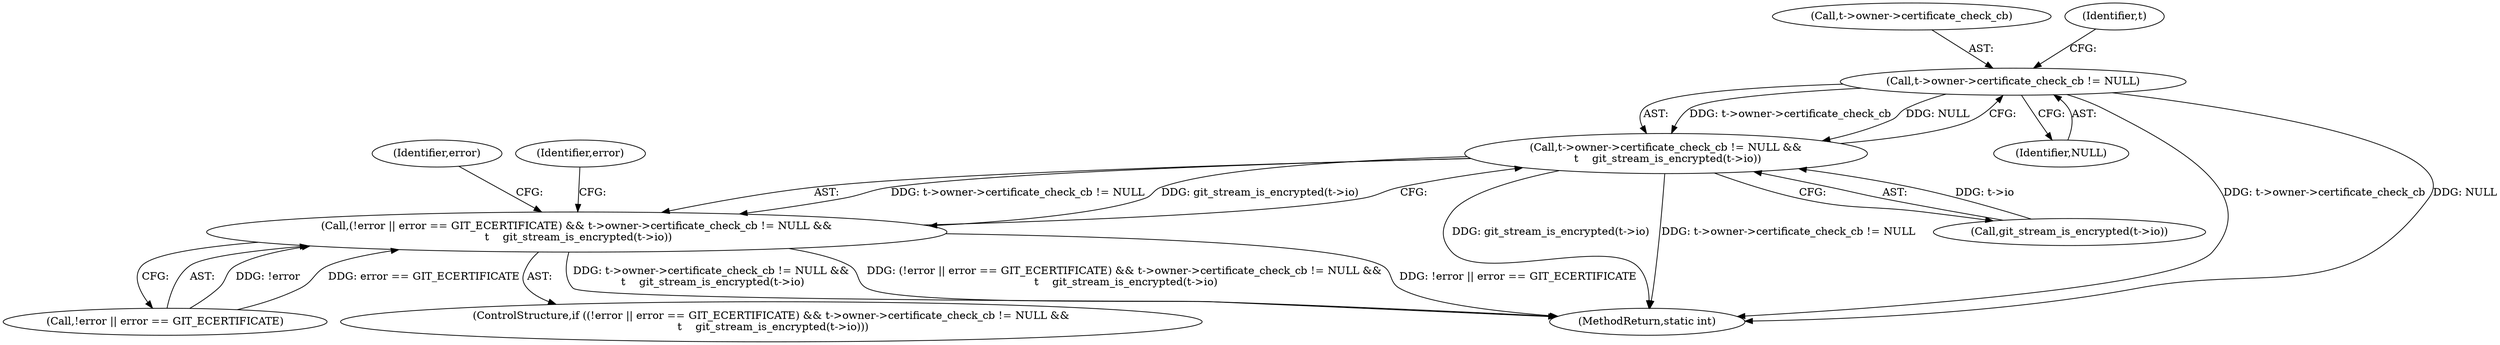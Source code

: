 digraph "0_libgit2_b5c6a1b407b7f8b952bded2789593b68b1876211@pointer" {
"1000252" [label="(Call,t->owner->certificate_check_cb != NULL)"];
"1000251" [label="(Call,t->owner->certificate_check_cb != NULL &&\n \t    git_stream_is_encrypted(t->io))"];
"1000244" [label="(Call,(!error || error == GIT_ECERTIFICATE) && t->owner->certificate_check_cb != NULL &&\n \t    git_stream_is_encrypted(t->io))"];
"1000253" [label="(Call,t->owner->certificate_check_cb)"];
"1000258" [label="(Identifier,NULL)"];
"1000315" [label="(Identifier,error)"];
"1000244" [label="(Call,(!error || error == GIT_ECERTIFICATE) && t->owner->certificate_check_cb != NULL &&\n \t    git_stream_is_encrypted(t->io))"];
"1000252" [label="(Call,t->owner->certificate_check_cb != NULL)"];
"1000251" [label="(Call,t->owner->certificate_check_cb != NULL &&\n \t    git_stream_is_encrypted(t->io))"];
"1000245" [label="(Call,!error || error == GIT_ECERTIFICATE)"];
"1000326" [label="(MethodReturn,static int)"];
"1000269" [label="(Identifier,error)"];
"1000259" [label="(Call,git_stream_is_encrypted(t->io))"];
"1000261" [label="(Identifier,t)"];
"1000243" [label="(ControlStructure,if ((!error || error == GIT_ECERTIFICATE) && t->owner->certificate_check_cb != NULL &&\n \t    git_stream_is_encrypted(t->io)))"];
"1000252" -> "1000251"  [label="AST: "];
"1000252" -> "1000258"  [label="CFG: "];
"1000253" -> "1000252"  [label="AST: "];
"1000258" -> "1000252"  [label="AST: "];
"1000261" -> "1000252"  [label="CFG: "];
"1000251" -> "1000252"  [label="CFG: "];
"1000252" -> "1000326"  [label="DDG: t->owner->certificate_check_cb"];
"1000252" -> "1000326"  [label="DDG: NULL"];
"1000252" -> "1000251"  [label="DDG: t->owner->certificate_check_cb"];
"1000252" -> "1000251"  [label="DDG: NULL"];
"1000251" -> "1000244"  [label="AST: "];
"1000251" -> "1000259"  [label="CFG: "];
"1000259" -> "1000251"  [label="AST: "];
"1000244" -> "1000251"  [label="CFG: "];
"1000251" -> "1000326"  [label="DDG: git_stream_is_encrypted(t->io)"];
"1000251" -> "1000326"  [label="DDG: t->owner->certificate_check_cb != NULL"];
"1000251" -> "1000244"  [label="DDG: t->owner->certificate_check_cb != NULL"];
"1000251" -> "1000244"  [label="DDG: git_stream_is_encrypted(t->io)"];
"1000259" -> "1000251"  [label="DDG: t->io"];
"1000244" -> "1000243"  [label="AST: "];
"1000244" -> "1000245"  [label="CFG: "];
"1000245" -> "1000244"  [label="AST: "];
"1000269" -> "1000244"  [label="CFG: "];
"1000315" -> "1000244"  [label="CFG: "];
"1000244" -> "1000326"  [label="DDG: t->owner->certificate_check_cb != NULL &&\n \t    git_stream_is_encrypted(t->io)"];
"1000244" -> "1000326"  [label="DDG: (!error || error == GIT_ECERTIFICATE) && t->owner->certificate_check_cb != NULL &&\n \t    git_stream_is_encrypted(t->io)"];
"1000244" -> "1000326"  [label="DDG: !error || error == GIT_ECERTIFICATE"];
"1000245" -> "1000244"  [label="DDG: !error"];
"1000245" -> "1000244"  [label="DDG: error == GIT_ECERTIFICATE"];
}
